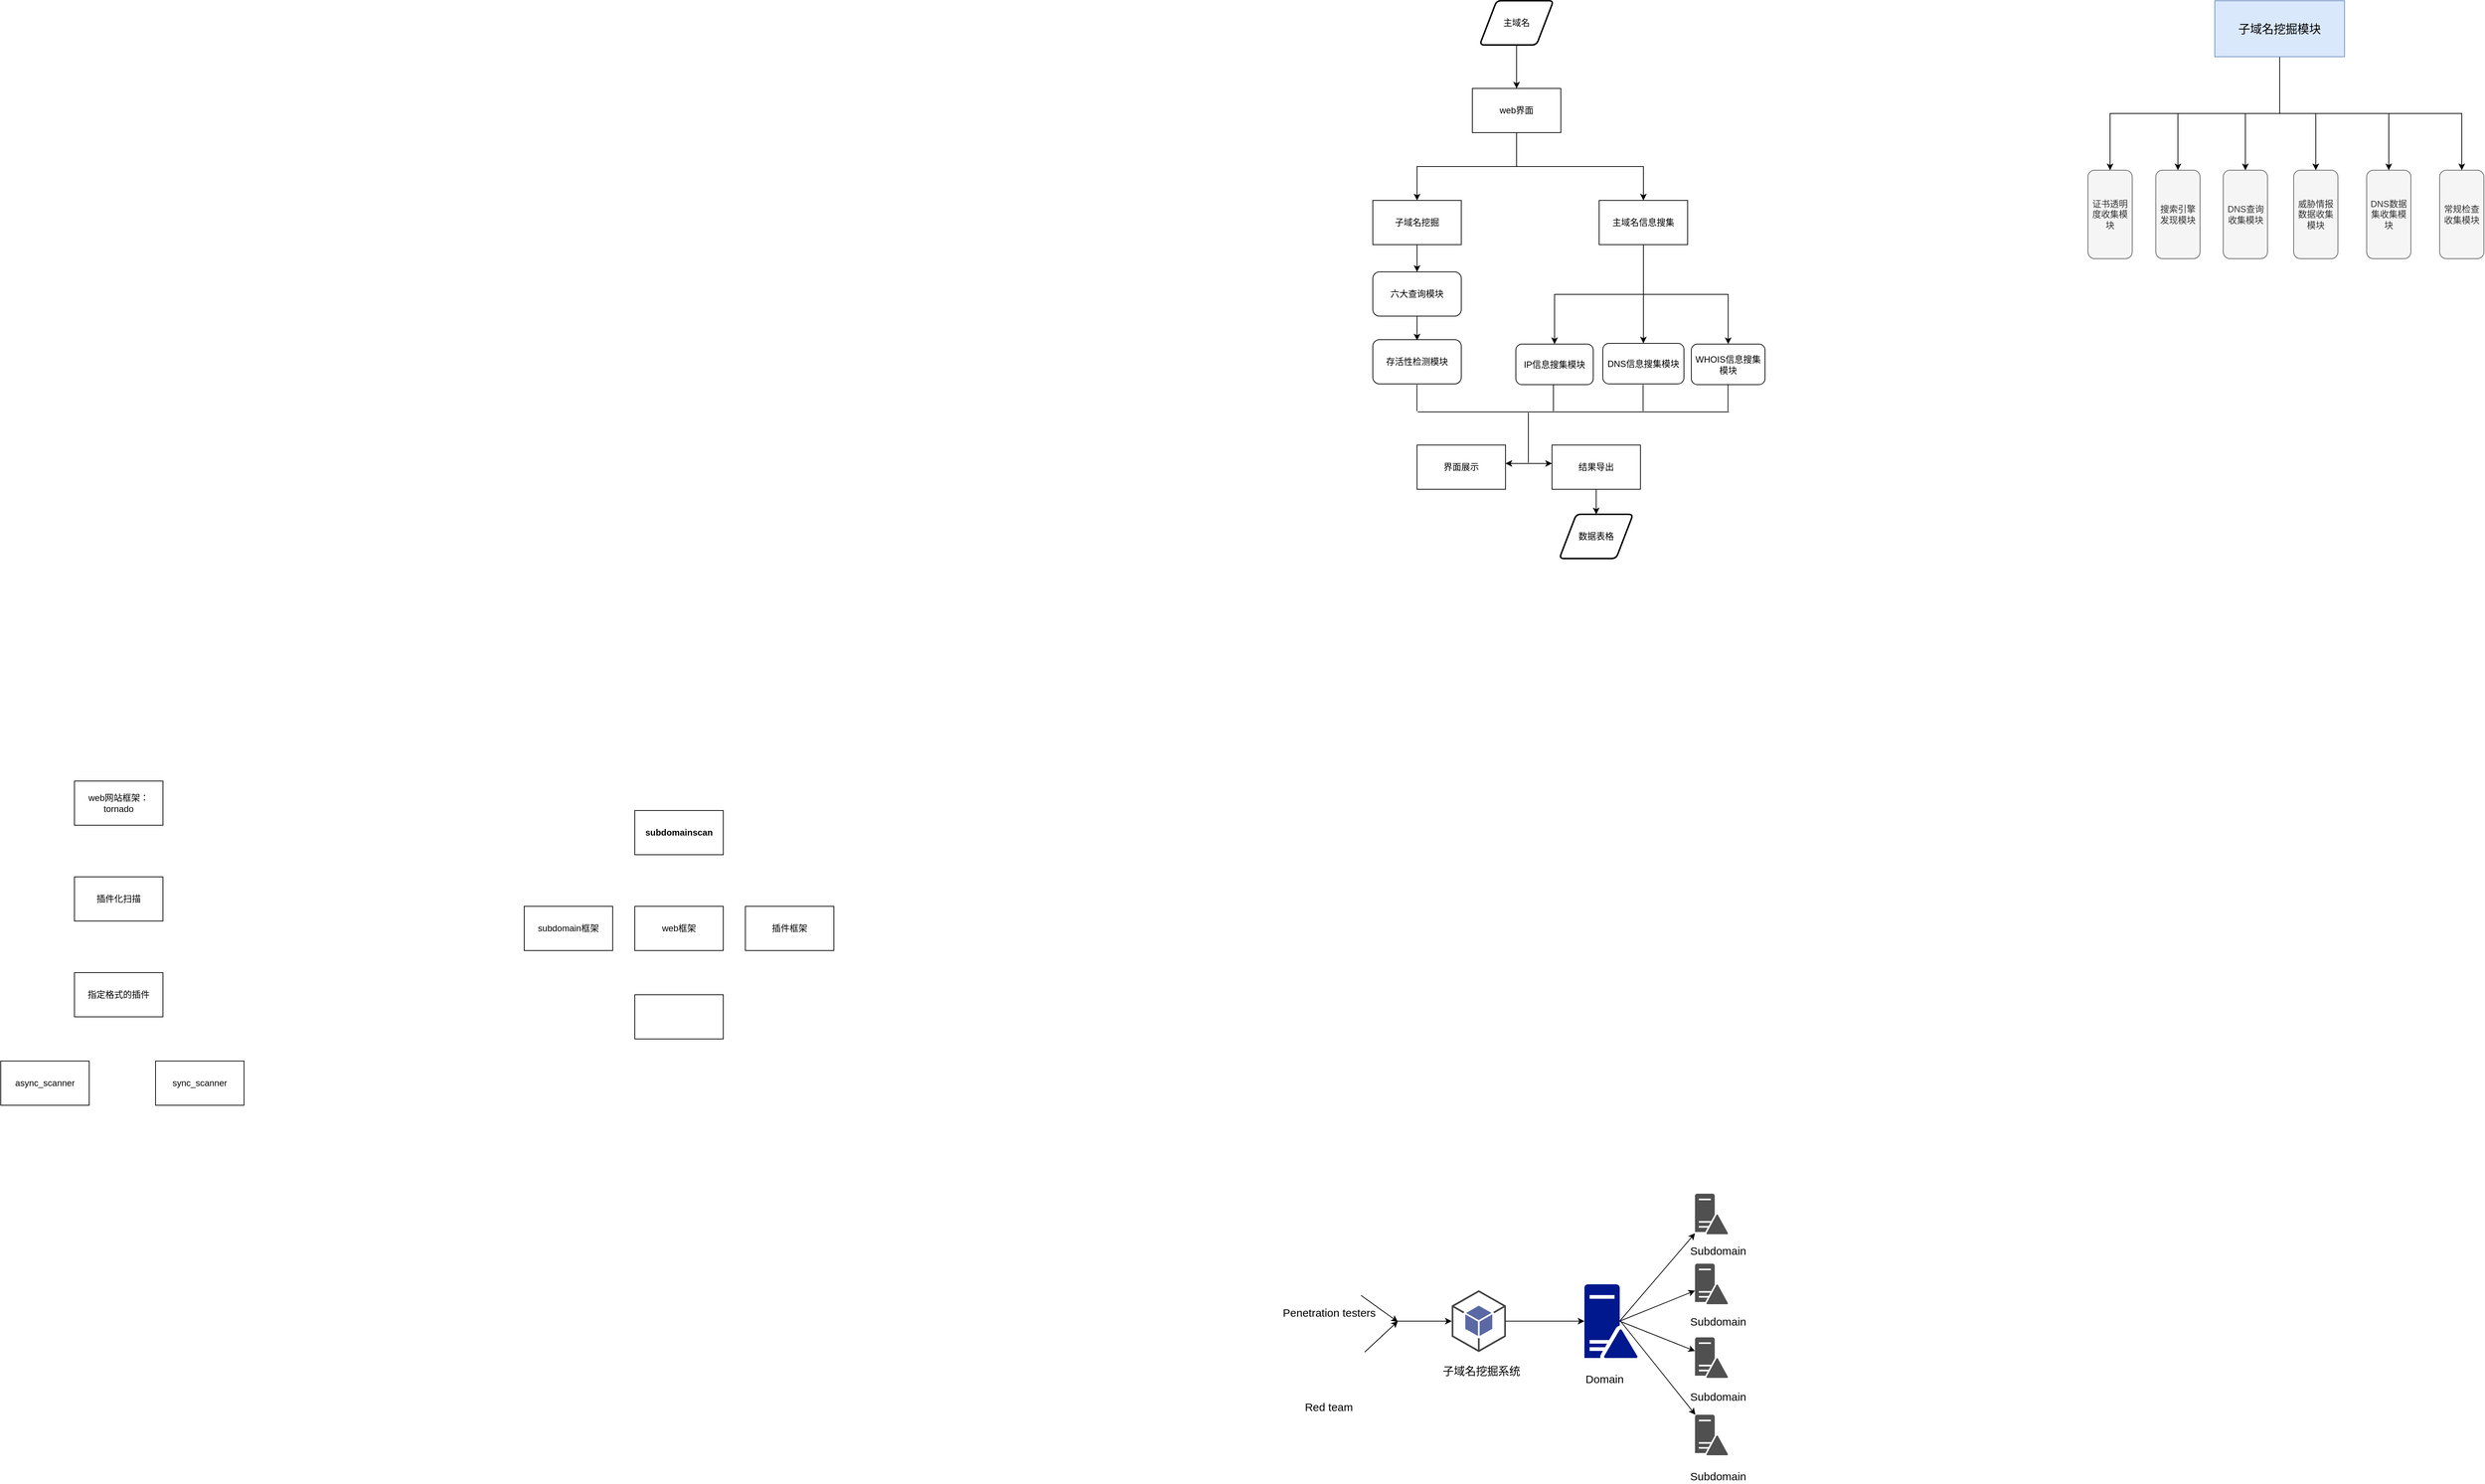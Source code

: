 <mxfile version="14.5.10" type="github">
  <diagram id="-TnqgRemt8iON_DSXshh" name="第 1 页">
    <mxGraphModel dx="1483" dy="1990" grid="0" gridSize="10" guides="1" tooltips="1" connect="1" arrows="0" fold="1" page="1" pageScale="1" pageWidth="827" pageHeight="1169" math="0" shadow="0">
      <root>
        <mxCell id="0" />
        <mxCell id="1" parent="0" />
        <mxCell id="5hHE_V22IZPiuGBWdB13-1" value="subdomain框架" style="rounded=0;whiteSpace=wrap;html=1;" parent="1" vertex="1">
          <mxGeometry x="530" y="350" width="120" height="60" as="geometry" />
        </mxCell>
        <mxCell id="5hHE_V22IZPiuGBWdB13-2" value="&lt;b&gt;subdomainscan&lt;/b&gt;" style="rounded=0;whiteSpace=wrap;html=1;" parent="1" vertex="1">
          <mxGeometry x="680" y="220" width="120" height="60" as="geometry" />
        </mxCell>
        <mxCell id="5hHE_V22IZPiuGBWdB13-3" value="web网站框架：tornado" style="rounded=0;whiteSpace=wrap;html=1;" parent="1" vertex="1">
          <mxGeometry x="-80" y="180" width="120" height="60" as="geometry" />
        </mxCell>
        <mxCell id="5hHE_V22IZPiuGBWdB13-4" value="插件化扫描" style="rounded=0;whiteSpace=wrap;html=1;" parent="1" vertex="1">
          <mxGeometry x="-80" y="310" width="120" height="60" as="geometry" />
        </mxCell>
        <mxCell id="5hHE_V22IZPiuGBWdB13-5" value="指定格式的插件" style="rounded=0;whiteSpace=wrap;html=1;" parent="1" vertex="1">
          <mxGeometry x="-80" y="440" width="120" height="60" as="geometry" />
        </mxCell>
        <mxCell id="5hHE_V22IZPiuGBWdB13-6" value="async_scanner" style="rounded=0;whiteSpace=wrap;html=1;" parent="1" vertex="1">
          <mxGeometry x="-180" y="560" width="120" height="60" as="geometry" />
        </mxCell>
        <mxCell id="5hHE_V22IZPiuGBWdB13-7" value="&lt;span&gt;sync_scanner&lt;/span&gt;" style="rounded=0;whiteSpace=wrap;html=1;" parent="1" vertex="1">
          <mxGeometry x="30" y="560" width="120" height="60" as="geometry" />
        </mxCell>
        <mxCell id="2zgNddeZh391g8JpcmfO-1" value="web框架" style="rounded=0;whiteSpace=wrap;html=1;" parent="1" vertex="1">
          <mxGeometry x="680" y="350" width="120" height="60" as="geometry" />
        </mxCell>
        <mxCell id="2zgNddeZh391g8JpcmfO-2" value="插件框架" style="rounded=0;whiteSpace=wrap;html=1;" parent="1" vertex="1">
          <mxGeometry x="830" y="350" width="120" height="60" as="geometry" />
        </mxCell>
        <mxCell id="2zgNddeZh391g8JpcmfO-3" value="" style="rounded=0;whiteSpace=wrap;html=1;" parent="1" vertex="1">
          <mxGeometry x="680" y="470" width="120" height="60" as="geometry" />
        </mxCell>
        <mxCell id="2zgNddeZh391g8JpcmfO-4" value="" style="shape=image;html=1;verticalAlign=top;verticalLabelPosition=bottom;labelBackgroundColor=#ffffff;imageAspect=0;aspect=fixed;image=https://cdn0.iconfinder.com/data/icons/cyber-security-solid-threat-protection/512/Hacker_anonymous-128.png" parent="1" vertex="1">
          <mxGeometry x="1586" y="799" width="80" height="80" as="geometry" />
        </mxCell>
        <mxCell id="2zgNddeZh391g8JpcmfO-5" value="" style="shape=image;html=1;verticalAlign=top;verticalLabelPosition=bottom;labelBackgroundColor=#ffffff;imageAspect=0;aspect=fixed;image=https://cdn0.iconfinder.com/data/icons/kameleon-free-pack/110/Hacker-128.png" parent="1" vertex="1">
          <mxGeometry x="1572" y="920" width="109" height="109" as="geometry" />
        </mxCell>
        <mxCell id="2zgNddeZh391g8JpcmfO-7" value="" style="aspect=fixed;pointerEvents=1;shadow=0;dashed=0;html=1;strokeColor=none;labelPosition=center;verticalLabelPosition=bottom;verticalAlign=top;align=center;fillColor=#00188D;shape=mxgraph.mscae.enterprise.domain_controller" parent="1" vertex="1">
          <mxGeometry x="1968" y="863" width="72" height="100" as="geometry" />
        </mxCell>
        <mxCell id="2zgNddeZh391g8JpcmfO-9" value="" style="pointerEvents=1;shadow=0;dashed=0;html=1;strokeColor=none;fillColor=#505050;labelPosition=center;verticalLabelPosition=bottom;verticalAlign=top;outlineConnect=0;align=center;shape=mxgraph.office.servers.domain_controller;" parent="1" vertex="1">
          <mxGeometry x="2118" y="740" width="45" height="55" as="geometry" />
        </mxCell>
        <mxCell id="2zgNddeZh391g8JpcmfO-10" value="" style="pointerEvents=1;shadow=0;dashed=0;html=1;strokeColor=none;fillColor=#505050;labelPosition=center;verticalLabelPosition=bottom;verticalAlign=top;outlineConnect=0;align=center;shape=mxgraph.office.servers.domain_controller;" parent="1" vertex="1">
          <mxGeometry x="2118" y="1040" width="45" height="55" as="geometry" />
        </mxCell>
        <mxCell id="2zgNddeZh391g8JpcmfO-11" value="" style="pointerEvents=1;shadow=0;dashed=0;html=1;strokeColor=none;fillColor=#505050;labelPosition=center;verticalLabelPosition=bottom;verticalAlign=top;outlineConnect=0;align=center;shape=mxgraph.office.servers.domain_controller;" parent="1" vertex="1">
          <mxGeometry x="2118" y="935" width="45" height="55" as="geometry" />
        </mxCell>
        <mxCell id="2zgNddeZh391g8JpcmfO-12" value="" style="pointerEvents=1;shadow=0;dashed=0;html=1;strokeColor=none;fillColor=#505050;labelPosition=center;verticalLabelPosition=bottom;verticalAlign=top;outlineConnect=0;align=center;shape=mxgraph.office.servers.domain_controller;" parent="1" vertex="1">
          <mxGeometry x="2118" y="835" width="45" height="55" as="geometry" />
        </mxCell>
        <mxCell id="2zgNddeZh391g8JpcmfO-14" value="" style="outlineConnect=0;dashed=0;verticalLabelPosition=bottom;verticalAlign=top;align=center;html=1;shape=mxgraph.aws3.android;fillColor=#5A69A4;gradientColor=none;" parent="1" vertex="1">
          <mxGeometry x="1788" y="871" width="73.5" height="84" as="geometry" />
        </mxCell>
        <mxCell id="2zgNddeZh391g8JpcmfO-15" value="" style="endArrow=classic;html=1;entryX=0;entryY=0.5;entryDx=0;entryDy=0;entryPerimeter=0;" parent="1" target="2zgNddeZh391g8JpcmfO-14" edge="1">
          <mxGeometry width="50" height="50" relative="1" as="geometry">
            <mxPoint x="1713" y="913" as="sourcePoint" />
            <mxPoint x="1906" y="1030" as="targetPoint" />
          </mxGeometry>
        </mxCell>
        <mxCell id="2zgNddeZh391g8JpcmfO-16" value="" style="endArrow=classic;html=1;exitX=1;exitY=1;exitDx=0;exitDy=0;" parent="1" edge="1">
          <mxGeometry width="50" height="50" relative="1" as="geometry">
            <mxPoint x="1665" y="878" as="sourcePoint" />
            <mxPoint x="1715" y="914" as="targetPoint" />
          </mxGeometry>
        </mxCell>
        <mxCell id="2zgNddeZh391g8JpcmfO-17" value="" style="endArrow=classic;html=1;" parent="1" edge="1">
          <mxGeometry width="50" height="50" relative="1" as="geometry">
            <mxPoint x="1670" y="955" as="sourcePoint" />
            <mxPoint x="1715" y="913" as="targetPoint" />
          </mxGeometry>
        </mxCell>
        <mxCell id="2zgNddeZh391g8JpcmfO-18" value="&lt;font style=&quot;font-size: 15px&quot;&gt;Red team&lt;/font&gt;" style="text;html=1;strokeColor=none;fillColor=none;align=center;verticalAlign=middle;whiteSpace=wrap;rounded=0;" parent="1" vertex="1">
          <mxGeometry x="1570" y="1009" width="103" height="40" as="geometry" />
        </mxCell>
        <mxCell id="2zgNddeZh391g8JpcmfO-19" value="&lt;font style=&quot;font-size: 15px&quot;&gt;Penetration testers&lt;/font&gt;" style="text;whiteSpace=wrap;html=1;" parent="1" vertex="1">
          <mxGeometry x="1557" y="886" width="166.94" height="36.59" as="geometry" />
        </mxCell>
        <mxCell id="2zgNddeZh391g8JpcmfO-22" value="&lt;font style=&quot;font-size: 15px&quot;&gt;子域名挖掘系统&lt;/font&gt;" style="text;html=1;strokeColor=none;fillColor=none;align=center;verticalAlign=middle;whiteSpace=wrap;rounded=0;" parent="1" vertex="1">
          <mxGeometry x="1760" y="970" width="137.25" height="20" as="geometry" />
        </mxCell>
        <mxCell id="2zgNddeZh391g8JpcmfO-24" value="&lt;font style=&quot;font-size: 15px&quot;&gt;Domain&lt;/font&gt;" style="text;html=1;strokeColor=none;fillColor=none;align=center;verticalAlign=middle;whiteSpace=wrap;rounded=0;" parent="1" vertex="1">
          <mxGeometry x="1927" y="981" width="137.25" height="20" as="geometry" />
        </mxCell>
        <mxCell id="2zgNddeZh391g8JpcmfO-26" value="" style="endArrow=classic;html=1;exitX=1;exitY=0.5;exitDx=0;exitDy=0;exitPerimeter=0;entryX=0;entryY=0.5;entryDx=0;entryDy=0;entryPerimeter=0;" parent="1" source="2zgNddeZh391g8JpcmfO-14" target="2zgNddeZh391g8JpcmfO-7" edge="1">
          <mxGeometry width="50" height="50" relative="1" as="geometry">
            <mxPoint x="1945" y="1015" as="sourcePoint" />
            <mxPoint x="1995" y="965" as="targetPoint" />
          </mxGeometry>
        </mxCell>
        <mxCell id="2zgNddeZh391g8JpcmfO-27" value="&lt;font style=&quot;font-size: 15px&quot;&gt;Subdomain&lt;/font&gt;" style="text;html=1;strokeColor=none;fillColor=none;align=center;verticalAlign=middle;whiteSpace=wrap;rounded=0;" parent="1" vertex="1">
          <mxGeometry x="2081" y="807" width="137.25" height="20" as="geometry" />
        </mxCell>
        <mxCell id="2zgNddeZh391g8JpcmfO-29" value="&lt;font style=&quot;font-size: 15px&quot;&gt;Subdomain&lt;/font&gt;" style="text;html=1;strokeColor=none;fillColor=none;align=center;verticalAlign=middle;whiteSpace=wrap;rounded=0;" parent="1" vertex="1">
          <mxGeometry x="2081" y="1005" width="137.25" height="20" as="geometry" />
        </mxCell>
        <mxCell id="2zgNddeZh391g8JpcmfO-30" value="&lt;font style=&quot;font-size: 15px&quot;&gt;Subdomain&lt;/font&gt;" style="text;html=1;strokeColor=none;fillColor=none;align=center;verticalAlign=middle;whiteSpace=wrap;rounded=0;" parent="1" vertex="1">
          <mxGeometry x="2081" y="902.59" width="137.25" height="20" as="geometry" />
        </mxCell>
        <mxCell id="2zgNddeZh391g8JpcmfO-31" value="&lt;font style=&quot;font-size: 15px&quot;&gt;Subdomain&lt;/font&gt;" style="text;html=1;strokeColor=none;fillColor=none;align=center;verticalAlign=middle;whiteSpace=wrap;rounded=0;" parent="1" vertex="1">
          <mxGeometry x="2081" y="1113" width="137.25" height="20" as="geometry" />
        </mxCell>
        <mxCell id="2zgNddeZh391g8JpcmfO-32" value="" style="endArrow=classic;html=1;exitX=0.665;exitY=0.5;exitDx=0;exitDy=0;exitPerimeter=0;" parent="1" source="2zgNddeZh391g8JpcmfO-7" target="2zgNddeZh391g8JpcmfO-9" edge="1">
          <mxGeometry width="50" height="50" relative="1" as="geometry">
            <mxPoint x="1748" y="1127" as="sourcePoint" />
            <mxPoint x="1798" y="1077" as="targetPoint" />
          </mxGeometry>
        </mxCell>
        <mxCell id="2zgNddeZh391g8JpcmfO-33" value="" style="endArrow=classic;html=1;exitX=0.665;exitY=0.5;exitDx=0;exitDy=0;exitPerimeter=0;" parent="1" source="2zgNddeZh391g8JpcmfO-7" target="2zgNddeZh391g8JpcmfO-12" edge="1">
          <mxGeometry width="50" height="50" relative="1" as="geometry">
            <mxPoint x="1849" y="1103" as="sourcePoint" />
            <mxPoint x="1899" y="1053" as="targetPoint" />
          </mxGeometry>
        </mxCell>
        <mxCell id="2zgNddeZh391g8JpcmfO-34" value="" style="endArrow=classic;html=1;exitX=0.665;exitY=0.5;exitDx=0;exitDy=0;exitPerimeter=0;" parent="1" source="2zgNddeZh391g8JpcmfO-7" target="2zgNddeZh391g8JpcmfO-11" edge="1">
          <mxGeometry width="50" height="50" relative="1" as="geometry">
            <mxPoint x="1846" y="1101" as="sourcePoint" />
            <mxPoint x="1896" y="1051" as="targetPoint" />
          </mxGeometry>
        </mxCell>
        <mxCell id="2zgNddeZh391g8JpcmfO-35" value="" style="endArrow=classic;html=1;" parent="1" target="2zgNddeZh391g8JpcmfO-10" edge="1">
          <mxGeometry width="50" height="50" relative="1" as="geometry">
            <mxPoint x="2017" y="913" as="sourcePoint" />
            <mxPoint x="1880" y="1033" as="targetPoint" />
          </mxGeometry>
        </mxCell>
        <mxCell id="FTzmyQGYdH0gRvFszx5Y-32" style="edgeStyle=orthogonalEdgeStyle;rounded=0;orthogonalLoop=1;jettySize=auto;html=1;exitX=0.5;exitY=1;exitDx=0;exitDy=0;" edge="1" parent="1" source="FTzmyQGYdH0gRvFszx5Y-19" target="FTzmyQGYdH0gRvFszx5Y-21">
          <mxGeometry relative="1" as="geometry" />
        </mxCell>
        <mxCell id="FTzmyQGYdH0gRvFszx5Y-33" style="edgeStyle=orthogonalEdgeStyle;rounded=0;orthogonalLoop=1;jettySize=auto;html=1;exitX=0.5;exitY=1;exitDx=0;exitDy=0;" edge="1" parent="1" source="FTzmyQGYdH0gRvFszx5Y-19" target="FTzmyQGYdH0gRvFszx5Y-20">
          <mxGeometry relative="1" as="geometry" />
        </mxCell>
        <mxCell id="FTzmyQGYdH0gRvFszx5Y-19" value="web界面" style="rounded=0;whiteSpace=wrap;html=1;" vertex="1" parent="1">
          <mxGeometry x="1816" y="-760" width="120" height="60" as="geometry" />
        </mxCell>
        <mxCell id="FTzmyQGYdH0gRvFszx5Y-42" style="edgeStyle=orthogonalEdgeStyle;rounded=0;orthogonalLoop=1;jettySize=auto;html=1;entryX=0.5;entryY=0;entryDx=0;entryDy=0;" edge="1" parent="1" source="FTzmyQGYdH0gRvFszx5Y-20" target="FTzmyQGYdH0gRvFszx5Y-41">
          <mxGeometry relative="1" as="geometry" />
        </mxCell>
        <mxCell id="FTzmyQGYdH0gRvFszx5Y-20" value="子域名挖掘" style="rounded=0;whiteSpace=wrap;html=1;" vertex="1" parent="1">
          <mxGeometry x="1681" y="-608" width="120" height="60" as="geometry" />
        </mxCell>
        <mxCell id="FTzmyQGYdH0gRvFszx5Y-38" style="edgeStyle=orthogonalEdgeStyle;rounded=0;orthogonalLoop=1;jettySize=auto;html=1;exitX=0.5;exitY=1;exitDx=0;exitDy=0;" edge="1" parent="1" source="FTzmyQGYdH0gRvFszx5Y-21" target="FTzmyQGYdH0gRvFszx5Y-35">
          <mxGeometry relative="1" as="geometry" />
        </mxCell>
        <mxCell id="FTzmyQGYdH0gRvFszx5Y-39" style="edgeStyle=orthogonalEdgeStyle;rounded=0;orthogonalLoop=1;jettySize=auto;html=1;entryX=0.5;entryY=0;entryDx=0;entryDy=0;" edge="1" parent="1" source="FTzmyQGYdH0gRvFszx5Y-21" target="FTzmyQGYdH0gRvFszx5Y-36">
          <mxGeometry relative="1" as="geometry" />
        </mxCell>
        <mxCell id="FTzmyQGYdH0gRvFszx5Y-40" style="edgeStyle=orthogonalEdgeStyle;rounded=0;orthogonalLoop=1;jettySize=auto;html=1;exitX=0.5;exitY=1;exitDx=0;exitDy=0;" edge="1" parent="1" source="FTzmyQGYdH0gRvFszx5Y-21" target="FTzmyQGYdH0gRvFszx5Y-37">
          <mxGeometry relative="1" as="geometry" />
        </mxCell>
        <mxCell id="FTzmyQGYdH0gRvFszx5Y-21" value="主域名信息搜集" style="rounded=0;whiteSpace=wrap;html=1;" vertex="1" parent="1">
          <mxGeometry x="1988" y="-608" width="120" height="60" as="geometry" />
        </mxCell>
        <mxCell id="FTzmyQGYdH0gRvFszx5Y-50" style="edgeStyle=orthogonalEdgeStyle;rounded=0;orthogonalLoop=1;jettySize=auto;html=1;entryX=0.5;entryY=0;entryDx=0;entryDy=0;" edge="1" parent="1" source="FTzmyQGYdH0gRvFszx5Y-23" target="FTzmyQGYdH0gRvFszx5Y-49">
          <mxGeometry relative="1" as="geometry" />
        </mxCell>
        <mxCell id="FTzmyQGYdH0gRvFszx5Y-23" value="结果导出" style="rounded=0;whiteSpace=wrap;html=1;" vertex="1" parent="1">
          <mxGeometry x="1924" y="-276" width="120" height="60" as="geometry" />
        </mxCell>
        <mxCell id="FTzmyQGYdH0gRvFszx5Y-24" value="界面展示" style="rounded=0;whiteSpace=wrap;html=1;" vertex="1" parent="1">
          <mxGeometry x="1741" y="-276" width="120" height="60" as="geometry" />
        </mxCell>
        <mxCell id="FTzmyQGYdH0gRvFszx5Y-31" style="edgeStyle=orthogonalEdgeStyle;rounded=0;orthogonalLoop=1;jettySize=auto;html=1;entryX=0.5;entryY=0;entryDx=0;entryDy=0;" edge="1" parent="1" source="FTzmyQGYdH0gRvFszx5Y-26" target="FTzmyQGYdH0gRvFszx5Y-19">
          <mxGeometry relative="1" as="geometry" />
        </mxCell>
        <mxCell id="FTzmyQGYdH0gRvFszx5Y-26" value="主域名" style="shape=parallelogram;html=1;strokeWidth=2;perimeter=parallelogramPerimeter;whiteSpace=wrap;rounded=1;arcSize=12;size=0.23;" vertex="1" parent="1">
          <mxGeometry x="1826" y="-879" width="100" height="60" as="geometry" />
        </mxCell>
        <mxCell id="FTzmyQGYdH0gRvFszx5Y-35" value="IP信息搜集模块" style="rounded=1;whiteSpace=wrap;html=1;" vertex="1" parent="1">
          <mxGeometry x="1875" y="-413" width="105" height="55" as="geometry" />
        </mxCell>
        <mxCell id="FTzmyQGYdH0gRvFszx5Y-36" value="DNS信息搜集模块" style="rounded=1;whiteSpace=wrap;html=1;" vertex="1" parent="1">
          <mxGeometry x="1993" y="-414" width="110" height="55" as="geometry" />
        </mxCell>
        <mxCell id="FTzmyQGYdH0gRvFszx5Y-37" value="WHOIS信息搜集模块" style="rounded=1;whiteSpace=wrap;html=1;" vertex="1" parent="1">
          <mxGeometry x="2113" y="-413" width="100" height="55" as="geometry" />
        </mxCell>
        <mxCell id="FTzmyQGYdH0gRvFszx5Y-43" style="edgeStyle=orthogonalEdgeStyle;rounded=0;orthogonalLoop=1;jettySize=auto;html=1;" edge="1" parent="1" source="FTzmyQGYdH0gRvFszx5Y-41">
          <mxGeometry relative="1" as="geometry">
            <mxPoint x="1741" y="-418" as="targetPoint" />
          </mxGeometry>
        </mxCell>
        <mxCell id="FTzmyQGYdH0gRvFszx5Y-41" value="六大查询模块" style="rounded=1;whiteSpace=wrap;html=1;" vertex="1" parent="1">
          <mxGeometry x="1681" y="-511" width="120" height="60" as="geometry" />
        </mxCell>
        <mxCell id="FTzmyQGYdH0gRvFszx5Y-49" value="数据表格" style="shape=parallelogram;html=1;strokeWidth=2;perimeter=parallelogramPerimeter;whiteSpace=wrap;rounded=1;arcSize=12;size=0.23;" vertex="1" parent="1">
          <mxGeometry x="1934" y="-182" width="100" height="60" as="geometry" />
        </mxCell>
        <mxCell id="FTzmyQGYdH0gRvFszx5Y-52" value="" style="endArrow=none;html=1;" edge="1" parent="1">
          <mxGeometry width="50" height="50" relative="1" as="geometry">
            <mxPoint x="1892" y="-252" as="sourcePoint" />
            <mxPoint x="1892" y="-320" as="targetPoint" />
          </mxGeometry>
        </mxCell>
        <mxCell id="FTzmyQGYdH0gRvFszx5Y-57" value="" style="endArrow=none;html=1;strokeColor=#000000;" edge="1" parent="1">
          <mxGeometry width="50" height="50" relative="1" as="geometry">
            <mxPoint x="1742" y="-321" as="sourcePoint" />
            <mxPoint x="2164" y="-321" as="targetPoint" />
          </mxGeometry>
        </mxCell>
        <mxCell id="FTzmyQGYdH0gRvFszx5Y-58" value="" style="endArrow=none;html=1;strokeColor=#000000;" edge="1" parent="1">
          <mxGeometry width="50" height="50" relative="1" as="geometry">
            <mxPoint x="1926" y="-322" as="sourcePoint" />
            <mxPoint x="1926" y="-358" as="targetPoint" />
          </mxGeometry>
        </mxCell>
        <mxCell id="FTzmyQGYdH0gRvFszx5Y-59" value="" style="endArrow=none;html=1;strokeColor=#000000;" edge="1" parent="1">
          <mxGeometry width="50" height="50" relative="1" as="geometry">
            <mxPoint x="2162.76" y="-322" as="sourcePoint" />
            <mxPoint x="2162.76" y="-358" as="targetPoint" />
          </mxGeometry>
        </mxCell>
        <mxCell id="FTzmyQGYdH0gRvFszx5Y-60" value="" style="endArrow=none;html=1;strokeColor=#000000;" edge="1" parent="1">
          <mxGeometry width="50" height="50" relative="1" as="geometry">
            <mxPoint x="2047.58" y="-322" as="sourcePoint" />
            <mxPoint x="2047.58" y="-358" as="targetPoint" />
          </mxGeometry>
        </mxCell>
        <mxCell id="FTzmyQGYdH0gRvFszx5Y-61" value="" style="endArrow=none;html=1;strokeColor=#000000;" edge="1" parent="1">
          <mxGeometry width="50" height="50" relative="1" as="geometry">
            <mxPoint x="1740.8" y="-322" as="sourcePoint" />
            <mxPoint x="1740.8" y="-358" as="targetPoint" />
          </mxGeometry>
        </mxCell>
        <mxCell id="FTzmyQGYdH0gRvFszx5Y-62" value="" style="endArrow=classic;html=1;strokeColor=#000000;" edge="1" parent="1">
          <mxGeometry width="50" height="50" relative="1" as="geometry">
            <mxPoint x="1898" y="-251" as="sourcePoint" />
            <mxPoint x="1861" y="-251" as="targetPoint" />
          </mxGeometry>
        </mxCell>
        <mxCell id="FTzmyQGYdH0gRvFszx5Y-63" value="" style="endArrow=classic;html=1;strokeColor=#000000;" edge="1" parent="1">
          <mxGeometry width="50" height="50" relative="1" as="geometry">
            <mxPoint x="1887" y="-251" as="sourcePoint" />
            <mxPoint x="1924" y="-251" as="targetPoint" />
          </mxGeometry>
        </mxCell>
        <mxCell id="FTzmyQGYdH0gRvFszx5Y-64" value="证书透明度收集模块" style="rounded=1;whiteSpace=wrap;html=1;direction=south;fillColor=#f5f5f5;strokeColor=#666666;fontColor=#333333;" vertex="1" parent="1">
          <mxGeometry x="2651" y="-649" width="60" height="120" as="geometry" />
        </mxCell>
        <mxCell id="FTzmyQGYdH0gRvFszx5Y-72" style="edgeStyle=elbowEdgeStyle;rounded=0;orthogonalLoop=1;jettySize=auto;html=1;exitX=0.5;exitY=1;exitDx=0;exitDy=0;entryX=0;entryY=0.5;entryDx=0;entryDy=0;startArrow=none;startFill=0;endArrow=classic;endFill=1;strokeColor=#000000;elbow=vertical;" edge="1" parent="1" source="FTzmyQGYdH0gRvFszx5Y-65" target="FTzmyQGYdH0gRvFszx5Y-64">
          <mxGeometry relative="1" as="geometry" />
        </mxCell>
        <mxCell id="FTzmyQGYdH0gRvFszx5Y-73" style="edgeStyle=elbowEdgeStyle;rounded=0;orthogonalLoop=1;jettySize=auto;elbow=vertical;html=1;exitX=0.5;exitY=1;exitDx=0;exitDy=0;entryX=0;entryY=0.5;entryDx=0;entryDy=0;startArrow=none;startFill=0;endArrow=classic;endFill=1;strokeColor=#000000;" edge="1" parent="1" source="FTzmyQGYdH0gRvFszx5Y-65" target="FTzmyQGYdH0gRvFszx5Y-70">
          <mxGeometry relative="1" as="geometry" />
        </mxCell>
        <mxCell id="FTzmyQGYdH0gRvFszx5Y-74" style="edgeStyle=elbowEdgeStyle;rounded=0;orthogonalLoop=1;jettySize=auto;elbow=vertical;html=1;exitX=0.5;exitY=1;exitDx=0;exitDy=0;entryX=0;entryY=0.5;entryDx=0;entryDy=0;startArrow=none;startFill=0;endArrow=classic;endFill=1;strokeColor=#000000;" edge="1" parent="1" source="FTzmyQGYdH0gRvFszx5Y-65" target="FTzmyQGYdH0gRvFszx5Y-69">
          <mxGeometry relative="1" as="geometry" />
        </mxCell>
        <mxCell id="FTzmyQGYdH0gRvFszx5Y-75" style="edgeStyle=elbowEdgeStyle;rounded=0;orthogonalLoop=1;jettySize=auto;elbow=vertical;html=1;exitX=0.5;exitY=1;exitDx=0;exitDy=0;startArrow=none;startFill=0;endArrow=classic;endFill=1;strokeColor=#000000;" edge="1" parent="1" source="FTzmyQGYdH0gRvFszx5Y-65" target="FTzmyQGYdH0gRvFszx5Y-68">
          <mxGeometry relative="1" as="geometry" />
        </mxCell>
        <mxCell id="FTzmyQGYdH0gRvFszx5Y-76" style="edgeStyle=elbowEdgeStyle;rounded=0;orthogonalLoop=1;jettySize=auto;elbow=vertical;html=1;exitX=0.5;exitY=1;exitDx=0;exitDy=0;startArrow=none;startFill=0;endArrow=classic;endFill=1;strokeColor=#000000;" edge="1" parent="1" source="FTzmyQGYdH0gRvFszx5Y-65" target="FTzmyQGYdH0gRvFszx5Y-67">
          <mxGeometry relative="1" as="geometry" />
        </mxCell>
        <mxCell id="FTzmyQGYdH0gRvFszx5Y-77" style="edgeStyle=elbowEdgeStyle;rounded=0;orthogonalLoop=1;jettySize=auto;elbow=vertical;html=1;exitX=0.5;exitY=1;exitDx=0;exitDy=0;entryX=0;entryY=0.5;entryDx=0;entryDy=0;startArrow=none;startFill=0;endArrow=classic;endFill=1;strokeColor=#000000;" edge="1" parent="1" source="FTzmyQGYdH0gRvFszx5Y-65" target="FTzmyQGYdH0gRvFszx5Y-66">
          <mxGeometry relative="1" as="geometry" />
        </mxCell>
        <mxCell id="FTzmyQGYdH0gRvFszx5Y-65" value="&lt;span&gt;&lt;font style=&quot;font-size: 16px&quot;&gt;子域名挖掘模块&lt;/font&gt;&lt;/span&gt;" style="rounded=0;whiteSpace=wrap;html=1;fillColor=#dae8fc;strokeColor=#6c8ebf;" vertex="1" parent="1">
          <mxGeometry x="2823" y="-879" width="176" height="76" as="geometry" />
        </mxCell>
        <mxCell id="FTzmyQGYdH0gRvFszx5Y-66" value="常规检查收集模块" style="rounded=1;whiteSpace=wrap;html=1;direction=south;fillColor=#f5f5f5;strokeColor=#666666;fontColor=#333333;" vertex="1" parent="1">
          <mxGeometry x="3128" y="-649" width="60" height="120" as="geometry" />
        </mxCell>
        <mxCell id="FTzmyQGYdH0gRvFszx5Y-67" value="&lt;span style=&quot;font-weight: normal&quot;&gt;DNS数据集收集模块&lt;/span&gt;" style="rounded=1;whiteSpace=wrap;html=1;fontStyle=1;direction=south;fillColor=#f5f5f5;strokeColor=#666666;fontColor=#333333;" vertex="1" parent="1">
          <mxGeometry x="3029" y="-649" width="60" height="120" as="geometry" />
        </mxCell>
        <mxCell id="FTzmyQGYdH0gRvFszx5Y-68" value="威胁情报数据收集模块" style="rounded=1;whiteSpace=wrap;html=1;fontStyle=0;direction=south;fillColor=#f5f5f5;strokeColor=#666666;fontColor=#333333;" vertex="1" parent="1">
          <mxGeometry x="2930" y="-649" width="60" height="120" as="geometry" />
        </mxCell>
        <mxCell id="FTzmyQGYdH0gRvFszx5Y-69" value="DNS查询收集模块" style="rounded=1;whiteSpace=wrap;html=1;direction=south;fillColor=#f5f5f5;strokeColor=#666666;fontColor=#333333;" vertex="1" parent="1">
          <mxGeometry x="2834.5" y="-649" width="60" height="120" as="geometry" />
        </mxCell>
        <mxCell id="FTzmyQGYdH0gRvFszx5Y-70" value="搜索引擎发现模块" style="rounded=1;whiteSpace=wrap;html=1;fontStyle=0;direction=south;fillColor=#f5f5f5;strokeColor=#666666;fontColor=#333333;" vertex="1" parent="1">
          <mxGeometry x="2743" y="-649" width="60" height="120" as="geometry" />
        </mxCell>
        <mxCell id="FTzmyQGYdH0gRvFszx5Y-78" value="&lt;span&gt;存活性检测模块&lt;/span&gt;" style="rounded=1;whiteSpace=wrap;html=1;" vertex="1" parent="1">
          <mxGeometry x="1681" y="-419" width="120" height="60" as="geometry" />
        </mxCell>
      </root>
    </mxGraphModel>
  </diagram>
</mxfile>

